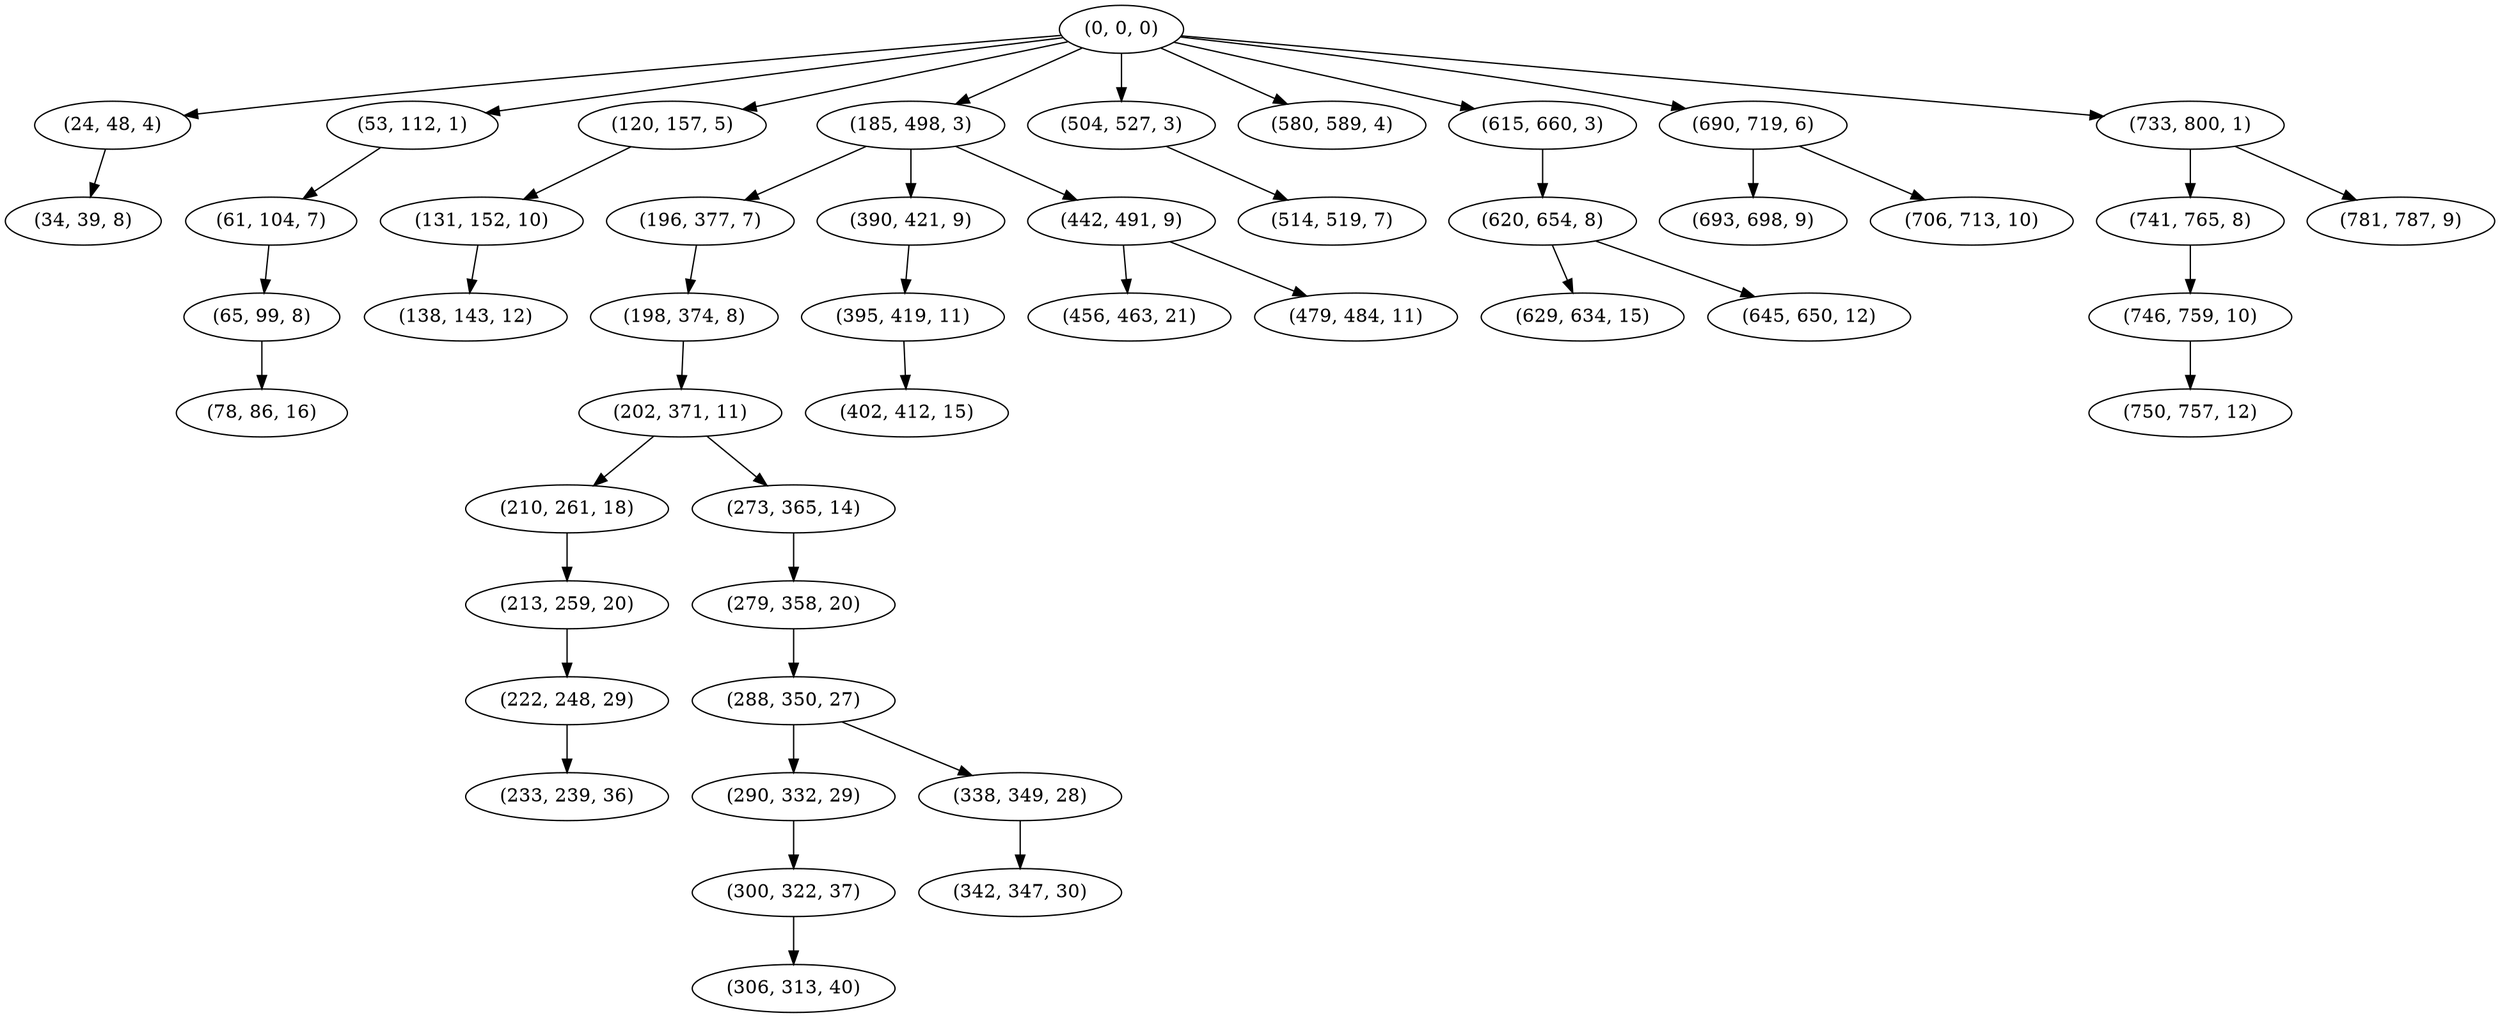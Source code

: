 digraph tree {
    "(0, 0, 0)";
    "(24, 48, 4)";
    "(34, 39, 8)";
    "(53, 112, 1)";
    "(61, 104, 7)";
    "(65, 99, 8)";
    "(78, 86, 16)";
    "(120, 157, 5)";
    "(131, 152, 10)";
    "(138, 143, 12)";
    "(185, 498, 3)";
    "(196, 377, 7)";
    "(198, 374, 8)";
    "(202, 371, 11)";
    "(210, 261, 18)";
    "(213, 259, 20)";
    "(222, 248, 29)";
    "(233, 239, 36)";
    "(273, 365, 14)";
    "(279, 358, 20)";
    "(288, 350, 27)";
    "(290, 332, 29)";
    "(300, 322, 37)";
    "(306, 313, 40)";
    "(338, 349, 28)";
    "(342, 347, 30)";
    "(390, 421, 9)";
    "(395, 419, 11)";
    "(402, 412, 15)";
    "(442, 491, 9)";
    "(456, 463, 21)";
    "(479, 484, 11)";
    "(504, 527, 3)";
    "(514, 519, 7)";
    "(580, 589, 4)";
    "(615, 660, 3)";
    "(620, 654, 8)";
    "(629, 634, 15)";
    "(645, 650, 12)";
    "(690, 719, 6)";
    "(693, 698, 9)";
    "(706, 713, 10)";
    "(733, 800, 1)";
    "(741, 765, 8)";
    "(746, 759, 10)";
    "(750, 757, 12)";
    "(781, 787, 9)";
    "(0, 0, 0)" -> "(24, 48, 4)";
    "(0, 0, 0)" -> "(53, 112, 1)";
    "(0, 0, 0)" -> "(120, 157, 5)";
    "(0, 0, 0)" -> "(185, 498, 3)";
    "(0, 0, 0)" -> "(504, 527, 3)";
    "(0, 0, 0)" -> "(580, 589, 4)";
    "(0, 0, 0)" -> "(615, 660, 3)";
    "(0, 0, 0)" -> "(690, 719, 6)";
    "(0, 0, 0)" -> "(733, 800, 1)";
    "(24, 48, 4)" -> "(34, 39, 8)";
    "(53, 112, 1)" -> "(61, 104, 7)";
    "(61, 104, 7)" -> "(65, 99, 8)";
    "(65, 99, 8)" -> "(78, 86, 16)";
    "(120, 157, 5)" -> "(131, 152, 10)";
    "(131, 152, 10)" -> "(138, 143, 12)";
    "(185, 498, 3)" -> "(196, 377, 7)";
    "(185, 498, 3)" -> "(390, 421, 9)";
    "(185, 498, 3)" -> "(442, 491, 9)";
    "(196, 377, 7)" -> "(198, 374, 8)";
    "(198, 374, 8)" -> "(202, 371, 11)";
    "(202, 371, 11)" -> "(210, 261, 18)";
    "(202, 371, 11)" -> "(273, 365, 14)";
    "(210, 261, 18)" -> "(213, 259, 20)";
    "(213, 259, 20)" -> "(222, 248, 29)";
    "(222, 248, 29)" -> "(233, 239, 36)";
    "(273, 365, 14)" -> "(279, 358, 20)";
    "(279, 358, 20)" -> "(288, 350, 27)";
    "(288, 350, 27)" -> "(290, 332, 29)";
    "(288, 350, 27)" -> "(338, 349, 28)";
    "(290, 332, 29)" -> "(300, 322, 37)";
    "(300, 322, 37)" -> "(306, 313, 40)";
    "(338, 349, 28)" -> "(342, 347, 30)";
    "(390, 421, 9)" -> "(395, 419, 11)";
    "(395, 419, 11)" -> "(402, 412, 15)";
    "(442, 491, 9)" -> "(456, 463, 21)";
    "(442, 491, 9)" -> "(479, 484, 11)";
    "(504, 527, 3)" -> "(514, 519, 7)";
    "(615, 660, 3)" -> "(620, 654, 8)";
    "(620, 654, 8)" -> "(629, 634, 15)";
    "(620, 654, 8)" -> "(645, 650, 12)";
    "(690, 719, 6)" -> "(693, 698, 9)";
    "(690, 719, 6)" -> "(706, 713, 10)";
    "(733, 800, 1)" -> "(741, 765, 8)";
    "(733, 800, 1)" -> "(781, 787, 9)";
    "(741, 765, 8)" -> "(746, 759, 10)";
    "(746, 759, 10)" -> "(750, 757, 12)";
}
